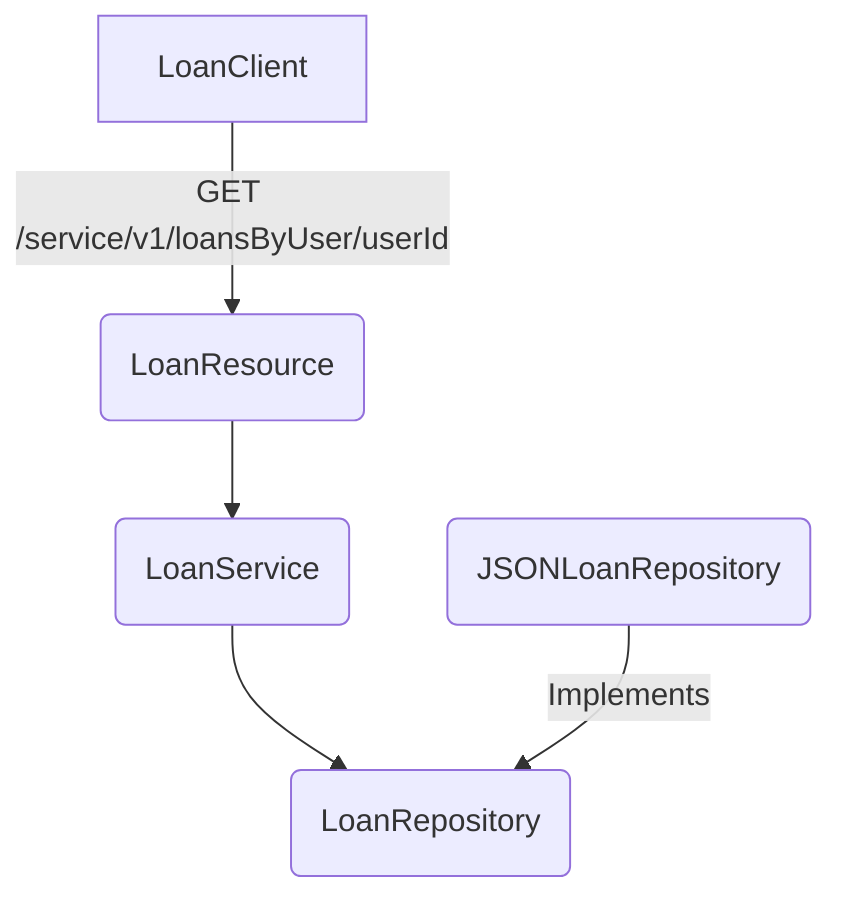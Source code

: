flowchart TD
    A[LoanClient] -->|GET /service/v1/loansByUser/userId| B(LoanResource)
    B --> C(LoanService)
    C --> D(LoanRepository)
    E(JSONLoanRepository) -->|Implements| D